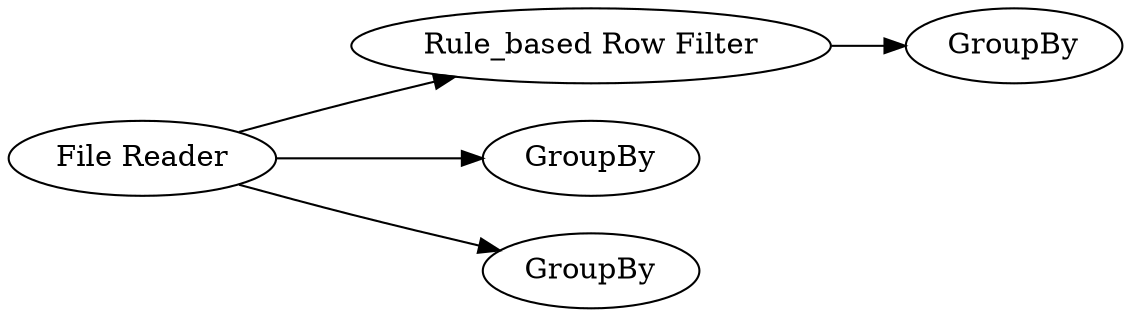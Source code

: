 digraph {
	"7073876009177689217_2" [label=GroupBy]
	"7073876009177689217_8" [label="File Reader"]
	"7073876009177689217_9" [label="Rule_based Row Filter"]
	"7073876009177689217_4" [label=GroupBy]
	"7073876009177689217_3" [label=GroupBy]
	"7073876009177689217_8" -> "7073876009177689217_3"
	"7073876009177689217_8" -> "7073876009177689217_4"
	"7073876009177689217_9" -> "7073876009177689217_2"
	"7073876009177689217_8" -> "7073876009177689217_9"
	rankdir=LR
}

